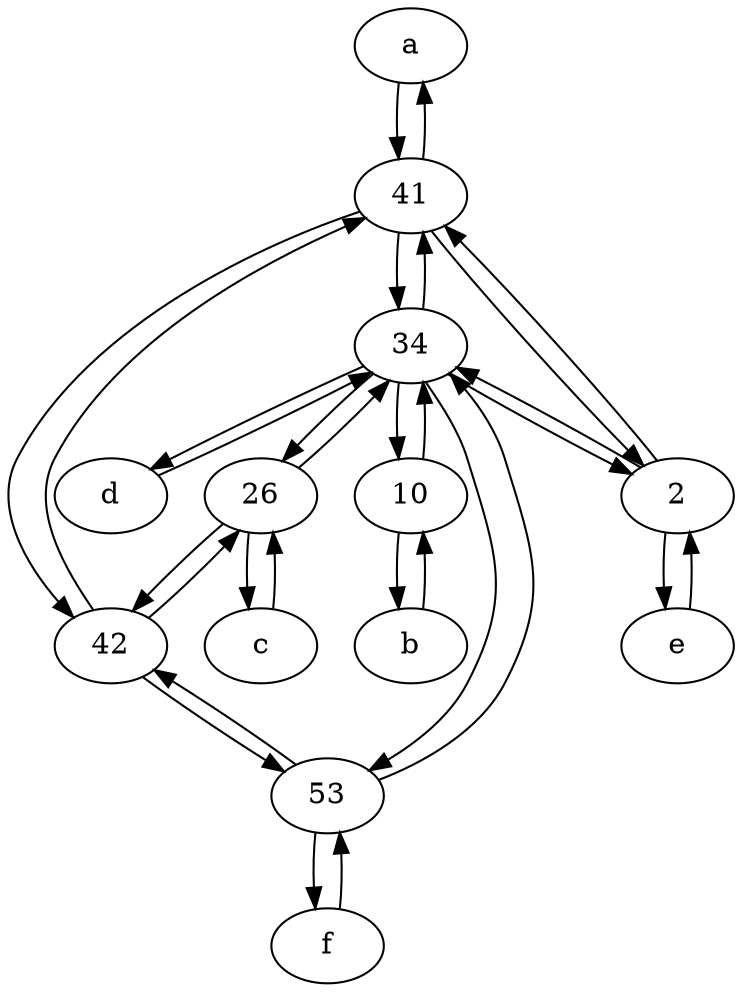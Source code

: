 digraph  {
	a [pos="40,10!"];
	e [pos="30,50!"];
	b [pos="50,20!"];
	42;
	f [pos="15,45!"];
	2;
	d [pos="20,30!"];
	c [pos="20,10!"];
	34;
	41;
	26;
	53;
	10;
	34 -> 41;
	42 -> 26;
	41 -> a;
	10 -> b;
	34 -> 53;
	41 -> 2;
	2 -> 41;
	41 -> 34;
	41 -> 42;
	42 -> 53;
	e -> 2;
	26 -> 34;
	a -> 41;
	f -> 53;
	53 -> 42;
	42 -> 41;
	c -> 26;
	b -> 10;
	26 -> 42;
	26 -> c;
	34 -> 2;
	10 -> 34;
	34 -> d;
	53 -> 34;
	34 -> 26;
	d -> 34;
	34 -> 10;
	2 -> 34;
	2 -> e;
	53 -> f;

	}